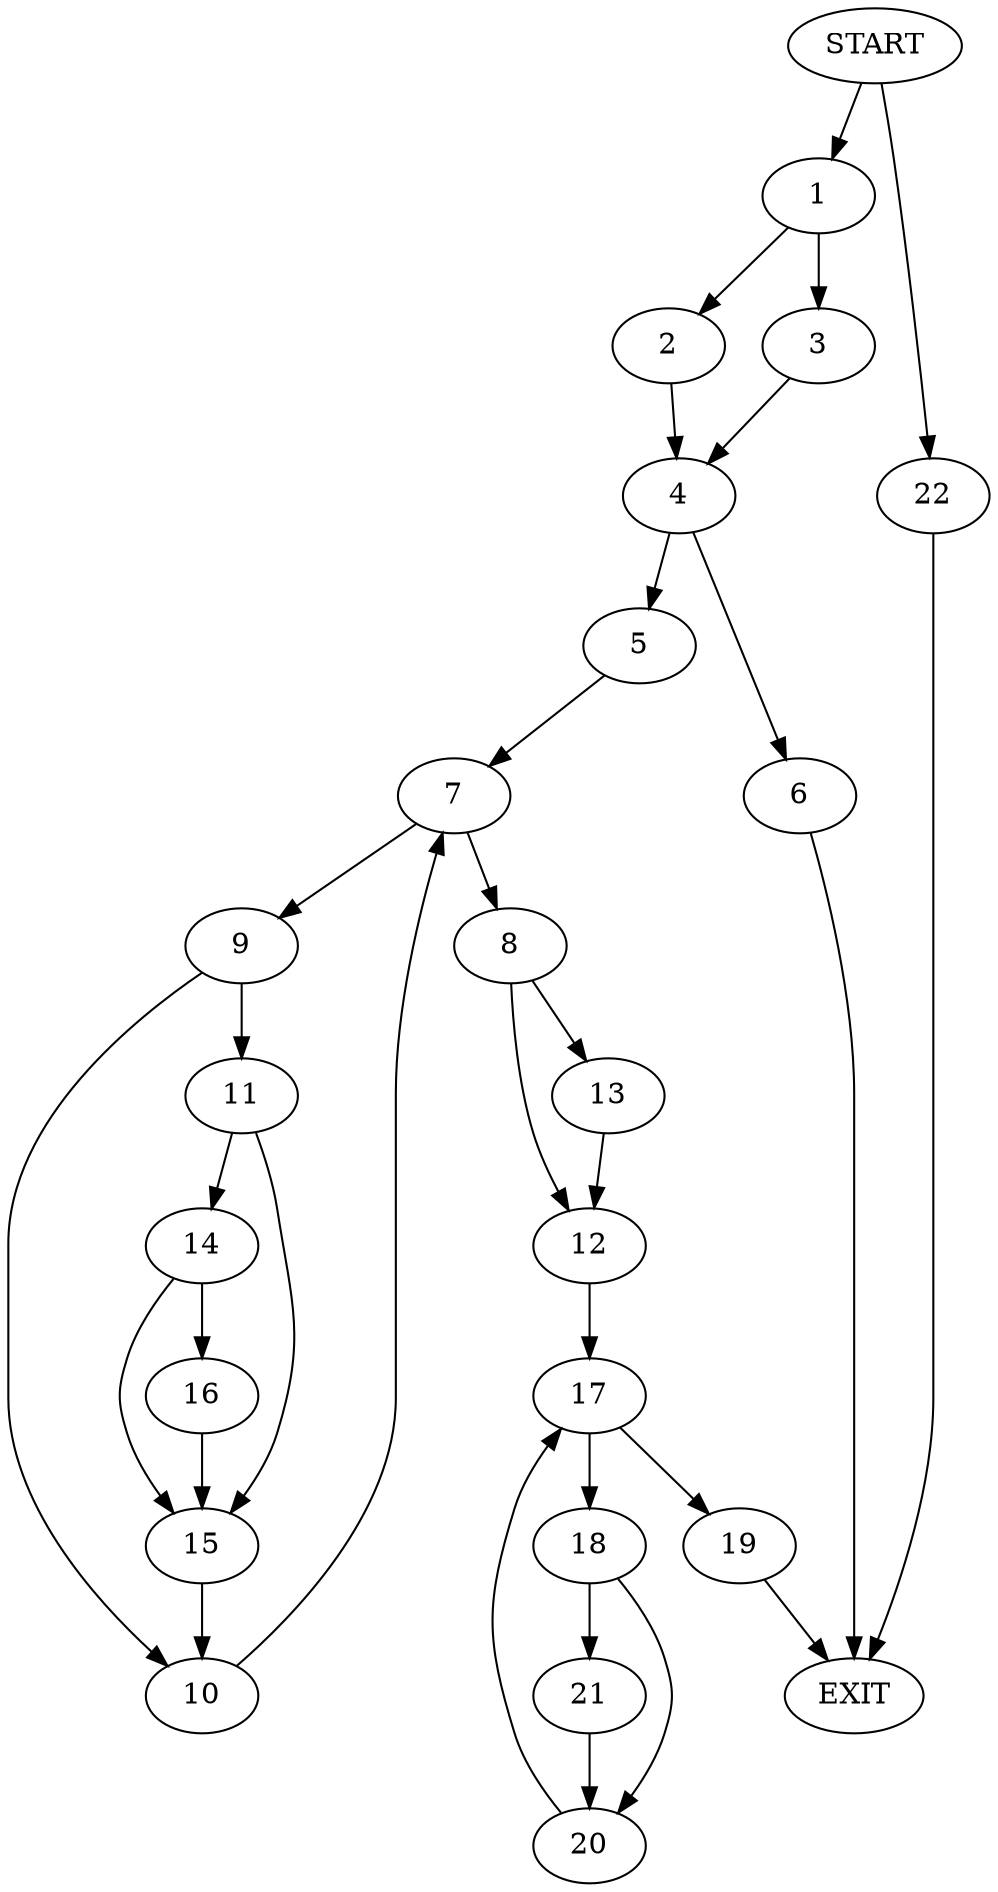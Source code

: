 digraph {
0 [label="START"]
23 [label="EXIT"]
0 -> 1
1 -> 2
1 -> 3
2 -> 4
3 -> 4
4 -> 5
4 -> 6
6 -> 23
5 -> 7
7 -> 8
7 -> 9
9 -> 10
9 -> 11
8 -> 12
8 -> 13
10 -> 7
11 -> 14
11 -> 15
15 -> 10
14 -> 15
14 -> 16
16 -> 15
12 -> 17
13 -> 12
17 -> 18
17 -> 19
18 -> 20
18 -> 21
19 -> 23
20 -> 17
21 -> 20
0 -> 22
22 -> 23
}
